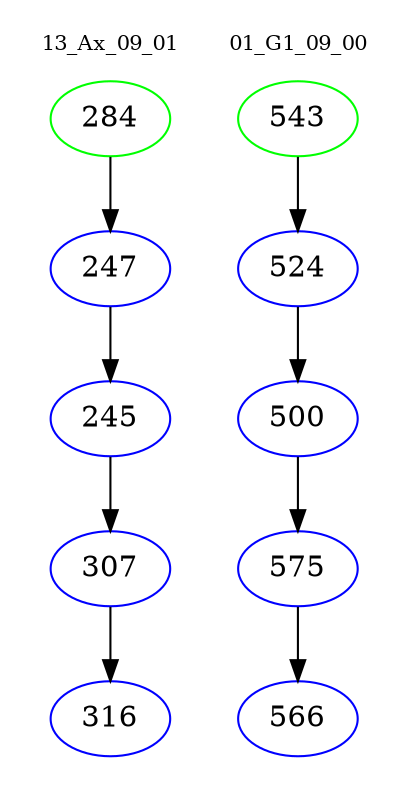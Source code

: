 digraph{
subgraph cluster_0 {
color = white
label = "13_Ax_09_01";
fontsize=10;
T0_284 [label="284", color="green"]
T0_284 -> T0_247 [color="black"]
T0_247 [label="247", color="blue"]
T0_247 -> T0_245 [color="black"]
T0_245 [label="245", color="blue"]
T0_245 -> T0_307 [color="black"]
T0_307 [label="307", color="blue"]
T0_307 -> T0_316 [color="black"]
T0_316 [label="316", color="blue"]
}
subgraph cluster_1 {
color = white
label = "01_G1_09_00";
fontsize=10;
T1_543 [label="543", color="green"]
T1_543 -> T1_524 [color="black"]
T1_524 [label="524", color="blue"]
T1_524 -> T1_500 [color="black"]
T1_500 [label="500", color="blue"]
T1_500 -> T1_575 [color="black"]
T1_575 [label="575", color="blue"]
T1_575 -> T1_566 [color="black"]
T1_566 [label="566", color="blue"]
}
}
